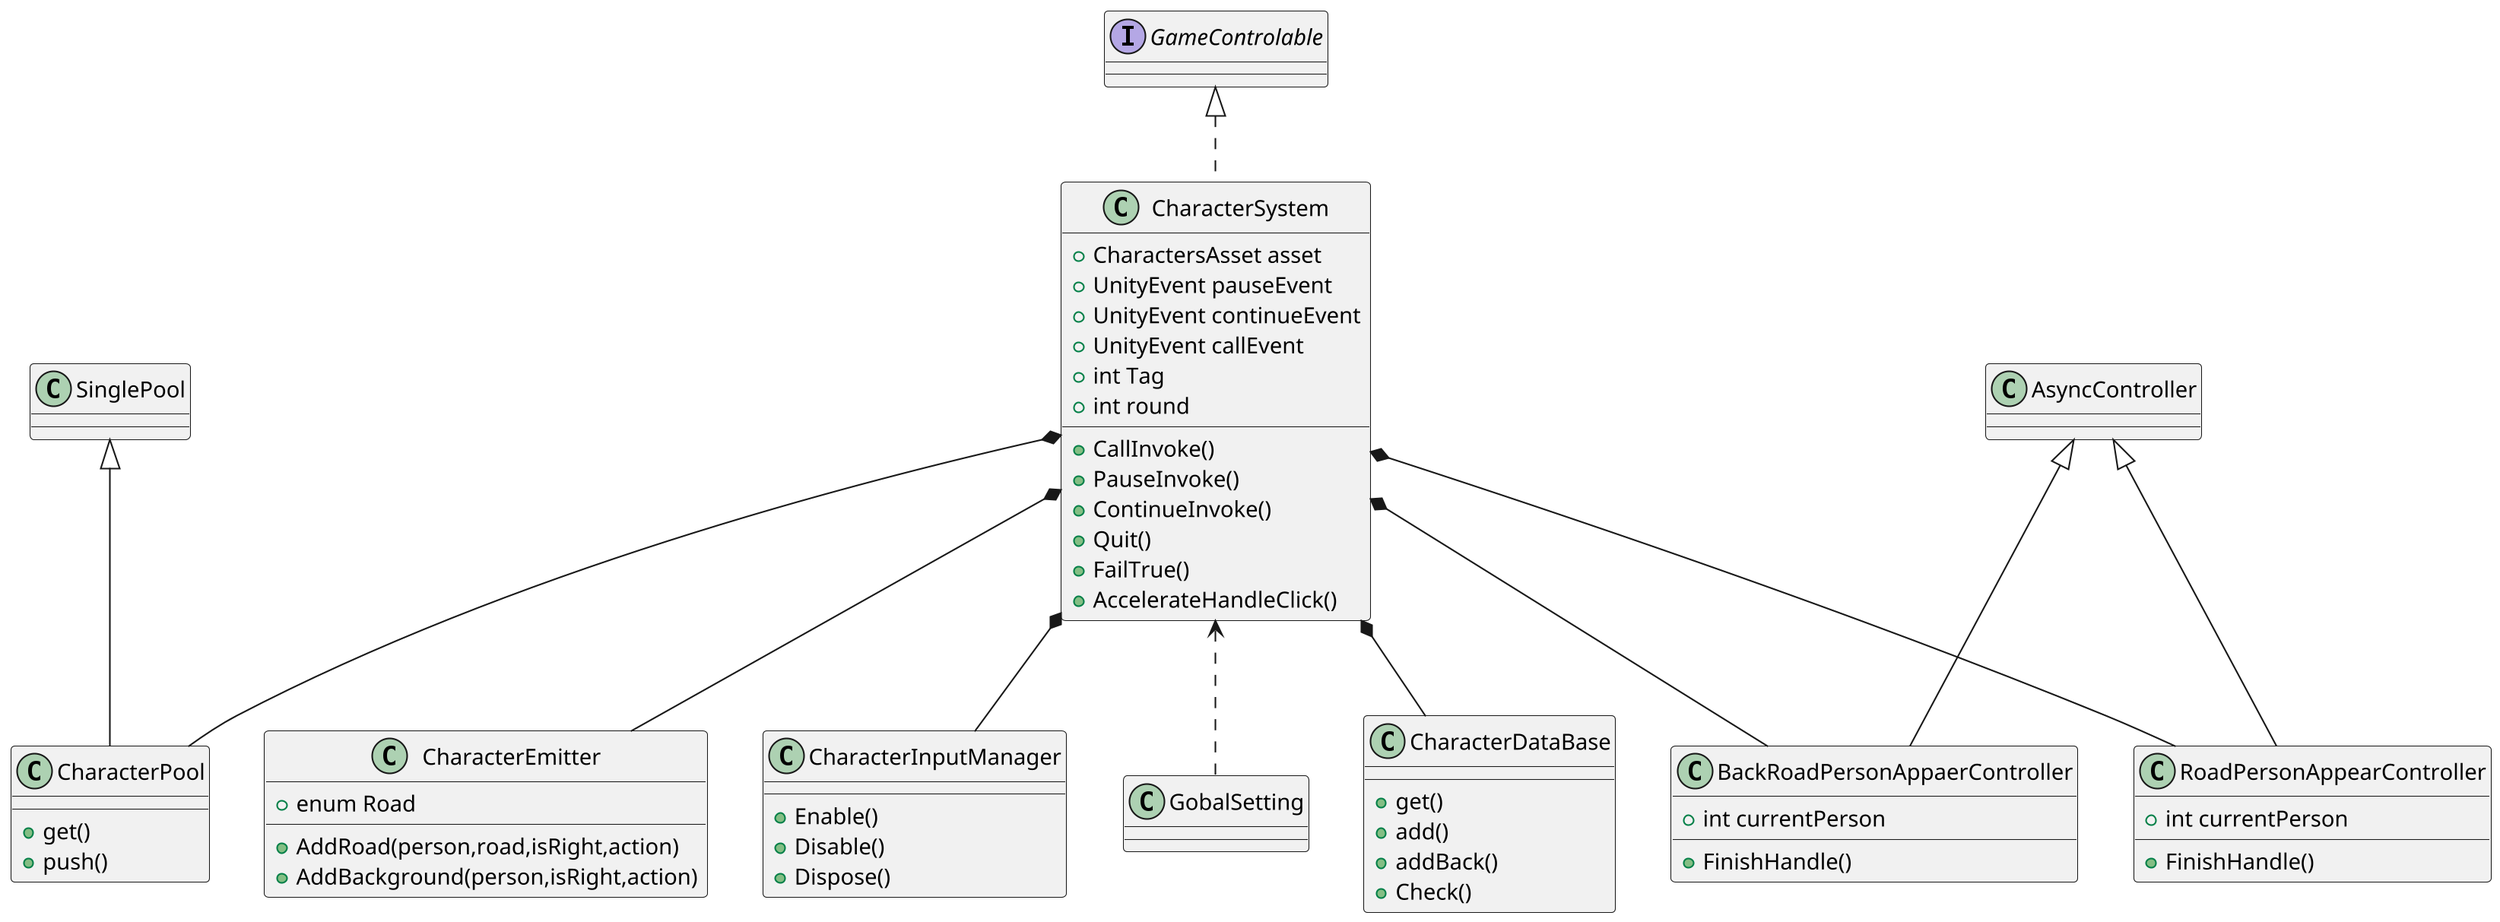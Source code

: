@startuml CharacterSystem
skinparam Dpi 200

class CharacterSystem implements GameControlable
{
    +CharactersAsset asset
    +UnityEvent pauseEvent
    +UnityEvent continueEvent
    +UnityEvent callEvent
    +int Tag
    +int round
    +CallInvoke()
    +PauseInvoke()
    +ContinueInvoke()
    +Quit()
    +FailTrue()
    +AccelerateHandleClick()
}
class CharacterDataBase
{
    +get()
    +add()
    +addBack()
    +Check()
}
class CharacterPool extends SinglePool
{
    +get()
    +push()
}
class CharacterEmitter
{
    +enum Road
    +AddRoad(person,road,isRight,action)
    +AddBackground(person,isRight,action)
}
class RoadPersonAppearController extends AsyncController
{
    +int currentPerson
    +FinishHandle()
}
class BackRoadPersonAppaerController extends AsyncController
{
    +int currentPerson
    +FinishHandle()
}
class CharacterInputManager
{
    +Enable()
    +Disable()
    +Dispose()
}

class GobalSetting


CharacterSystem *-- CharacterPool
CharacterSystem *-- CharacterDataBase
CharacterSystem *-- CharacterEmitter
CharacterSystem *-- RoadPersonAppearController
CharacterSystem *-- BackRoadPersonAppaerController
CharacterSystem *-- CharacterInputManager
CharacterSystem <.. GobalSetting

@enduml